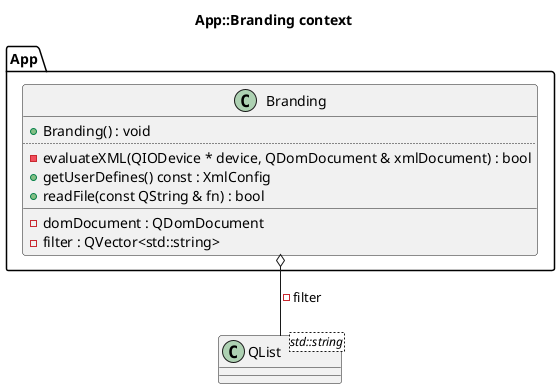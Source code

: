 @startuml
title App::Branding context
package [App] as C_0018282610363821501524 {
class "Branding" as C_0000801230206616357594
class C_0000801230206616357594 [[https://github.com/FreeCAD/FreeCAD/blob/2fcc5317fe3aee96ca73475986a577719fc78e20/src/App/Branding.h#L38{Branding}]] {
+Branding() : void [[[https://github.com/FreeCAD/FreeCAD/blob/2fcc5317fe3aee96ca73475986a577719fc78e20/src/App/Branding.h#L42{Branding}]]]
..
-evaluateXML(QIODevice * device, QDomDocument & xmlDocument) : bool [[[https://github.com/FreeCAD/FreeCAD/blob/2fcc5317fe3aee96ca73475986a577719fc78e20/src/App/Branding.h#L49{evaluateXML}]]]
+getUserDefines() const : XmlConfig [[[https://github.com/FreeCAD/FreeCAD/blob/2fcc5317fe3aee96ca73475986a577719fc78e20/src/App/Branding.h#L45{getUserDefines}]]]
+readFile(const QString & fn) : bool [[[https://github.com/FreeCAD/FreeCAD/blob/2fcc5317fe3aee96ca73475986a577719fc78e20/src/App/Branding.h#L44{readFile}]]]
__
-domDocument : QDomDocument [[[https://github.com/FreeCAD/FreeCAD/blob/2fcc5317fe3aee96ca73475986a577719fc78e20/src/App/Branding.h#L50{domDocument}]]]
-filter : QVector<std::string> [[[https://github.com/FreeCAD/FreeCAD/blob/2fcc5317fe3aee96ca73475986a577719fc78e20/src/App/Branding.h#L48{filter}]]]
}
}
class "QList<std::string>" as C_0007236040574352529538
class C_0007236040574352529538 [[https://github.com/FreeCAD/FreeCAD/blob/2fcc5317fe3aee96ca73475986a577719fc78e20/src/App/Branding.h#L48{QList}]] {
__
}
C_0000801230206616357594 o-- C_0007236040574352529538 [[https://github.com/FreeCAD/FreeCAD/blob/2fcc5317fe3aee96ca73475986a577719fc78e20/src/App/Branding.h#L48{filter}]] : -filter

'Generated with clang-uml, version 0.6.1
'LLVM version Ubuntu clang version 19.1.1 (1ubuntu1)
@enduml
